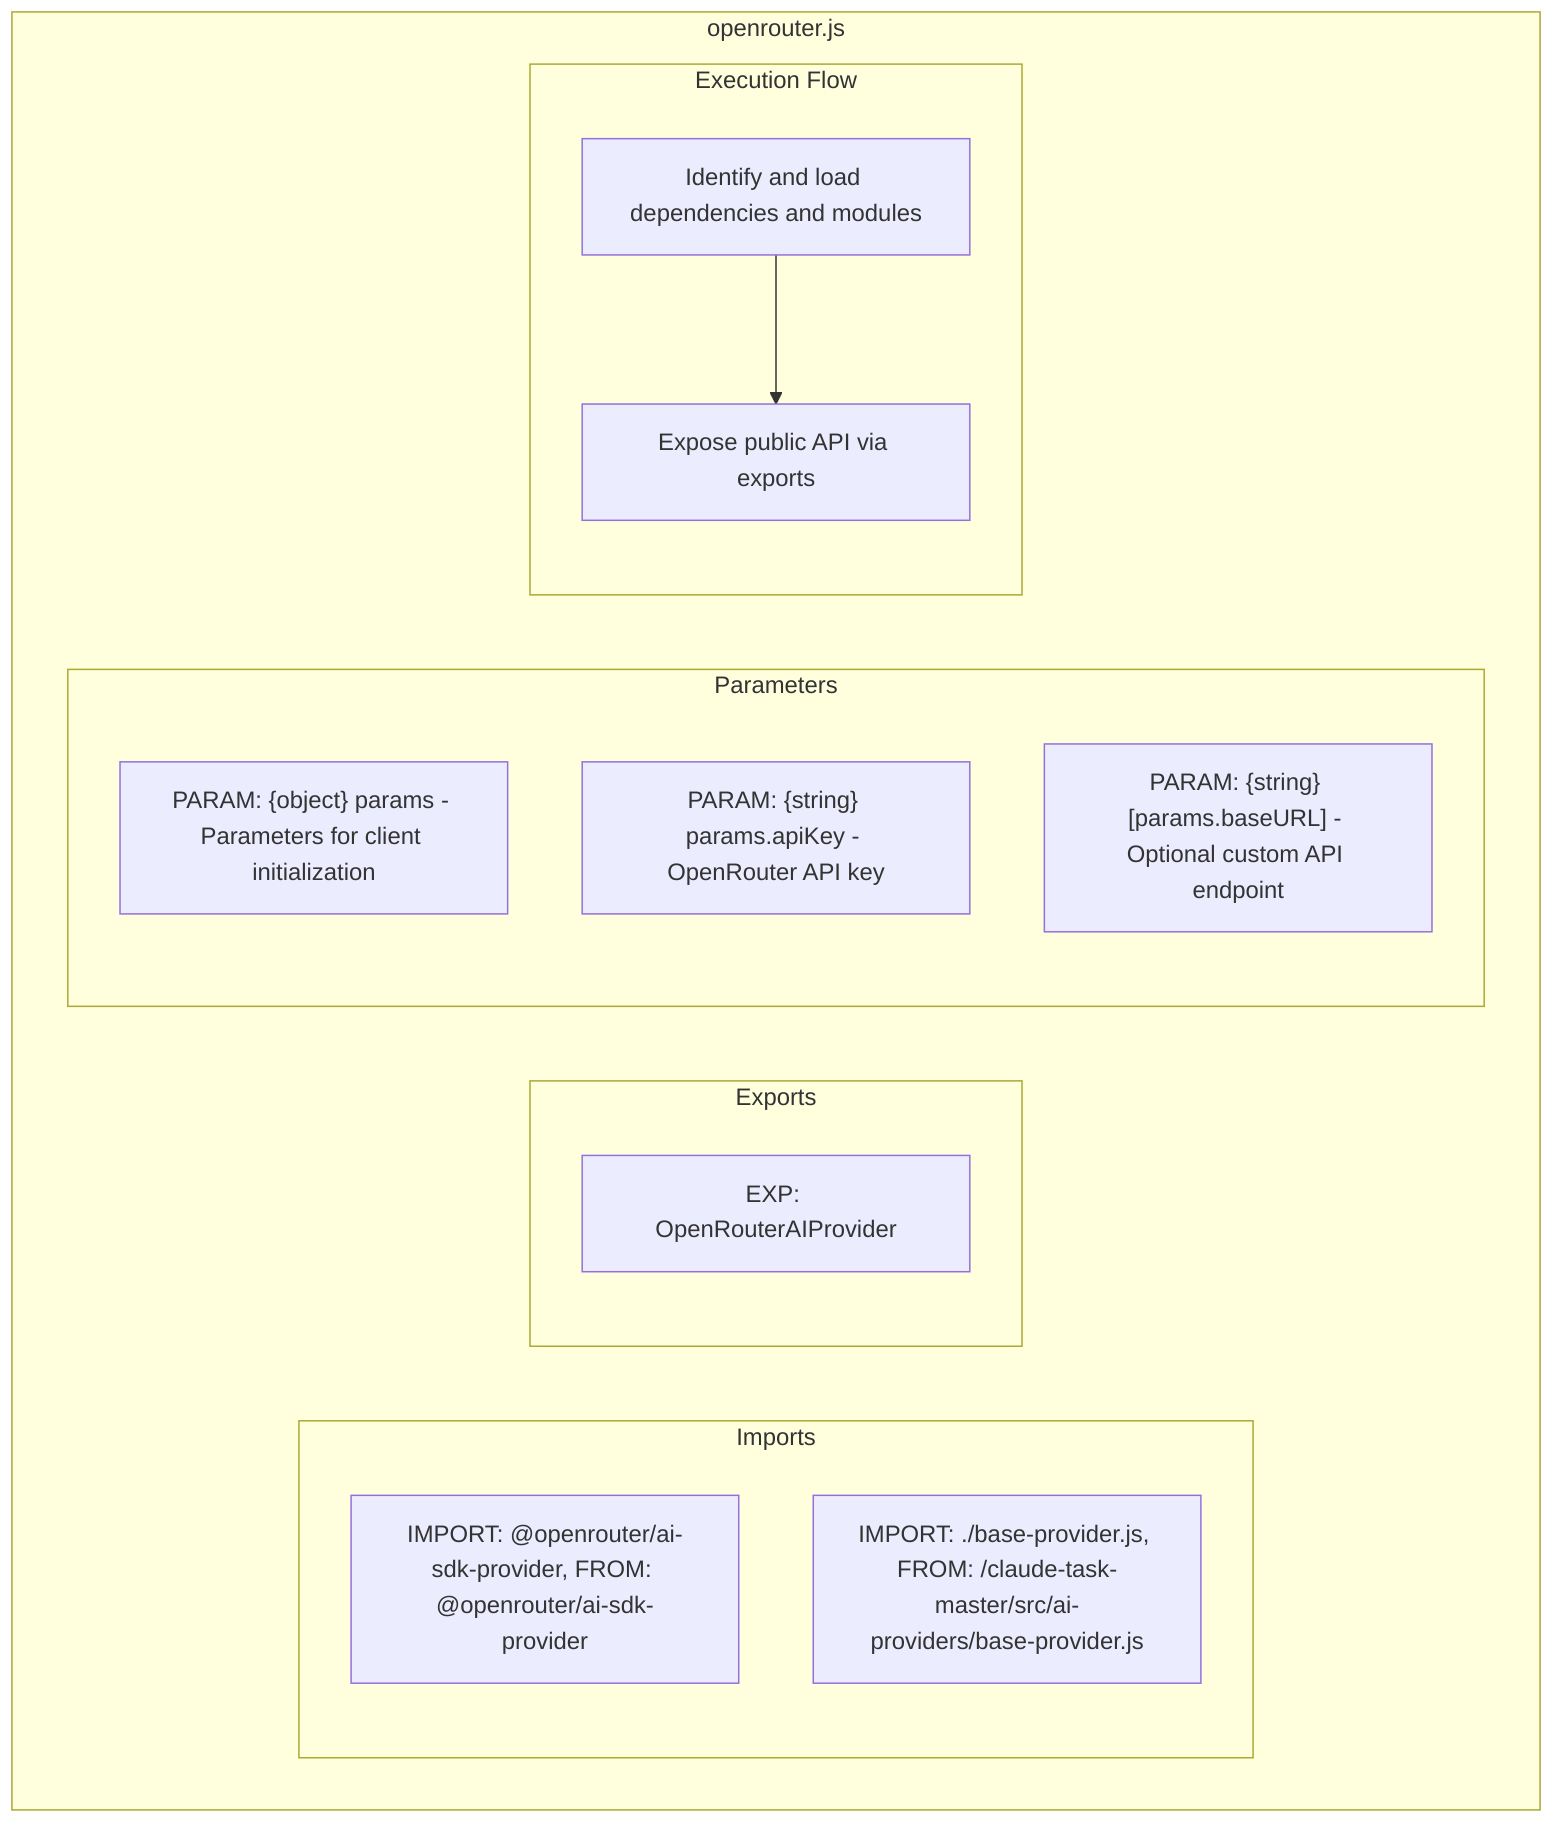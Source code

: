 flowchart TB
    subgraph Imports["Imports"]
        I1["IMPORT: @openrouter/ai-sdk-provider, FROM: @openrouter/ai-sdk-provider"]
        I2["IMPORT: ./base-provider.js, FROM: /claude-task-master/src/ai-providers/base-provider.js"]
    end
    subgraph Exports["Exports"]
        E1["EXP: OpenRouterAIProvider"]
    end
    subgraph Parameters["Parameters"]
        P1["PARAM: {object} params - Parameters for client initialization"]
        P2["PARAM: {string} params.apiKey - OpenRouter API key"]
        P3["PARAM: {string} [params.baseURL] - Optional custom API endpoint"]
    end
    subgraph ExecutionFlow["Execution Flow"]
        FL1["Identify and load dependencies and modules"]
        FL2["Expose public API via exports"]
    end
    subgraph FileName["openrouter.js"]
        Imports
        Exports
        Parameters
        ExecutionFlow
    end
    FL1 --> FL2